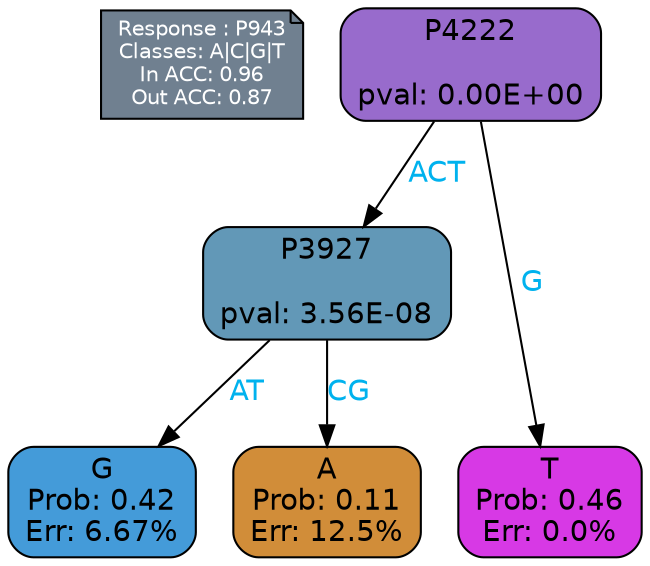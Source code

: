 digraph Tree {
node [shape=box, style="filled, rounded", color="black", fontname=helvetica] ;
graph [ranksep=equally, splines=polylines, bgcolor=transparent, dpi=600] ;
edge [fontname=helvetica] ;
LEGEND [label="Response : P943
Classes: A|C|G|T
In ACC: 0.96
Out ACC: 0.87
",shape=note,align=left,style=filled,fillcolor="slategray",fontcolor="white",fontsize=10];1 [label="P4222

pval: 0.00E+00", fillcolor="#986bcc"] ;
2 [label="P3927

pval: 3.56E-08", fillcolor="#6298b7"] ;
3 [label="G
Prob: 0.42
Err: 6.67%", fillcolor="#449bd9"] ;
4 [label="A
Prob: 0.11
Err: 12.5%", fillcolor="#d18d39"] ;
5 [label="T
Prob: 0.46
Err: 0.0%", fillcolor="#d739e5"] ;
1 -> 2 [label="ACT",fontcolor=deepskyblue2] ;
1 -> 5 [label="G",fontcolor=deepskyblue2] ;
2 -> 3 [label="AT",fontcolor=deepskyblue2] ;
2 -> 4 [label="CG",fontcolor=deepskyblue2] ;
{rank = same; 3;4;5;}{rank = same; LEGEND;1;}}